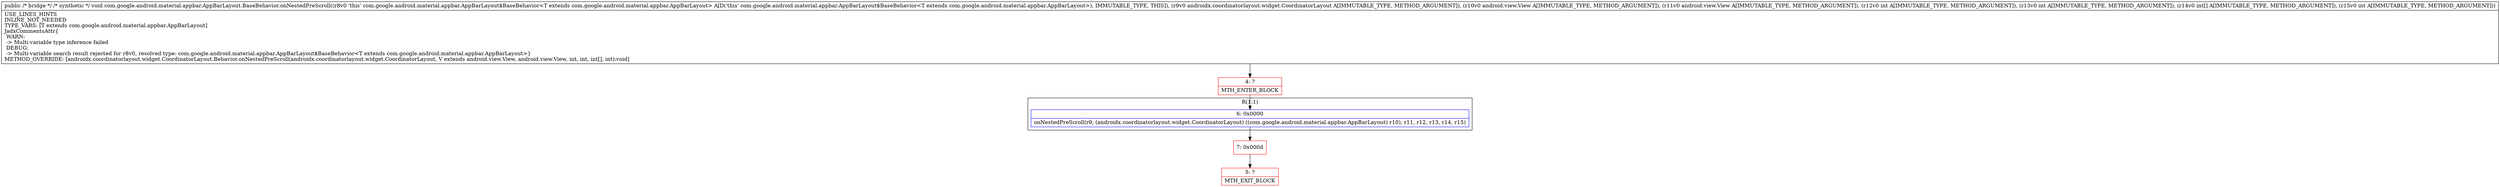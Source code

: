 digraph "CFG forcom.google.android.material.appbar.AppBarLayout.BaseBehavior.onNestedPreScroll(Landroidx\/coordinatorlayout\/widget\/CoordinatorLayout;Landroid\/view\/View;Landroid\/view\/View;II[II)V" {
subgraph cluster_Region_1209626040 {
label = "R(1:1)";
node [shape=record,color=blue];
Node_6 [shape=record,label="{6\:\ 0x0000|onNestedPreScroll(r9, (androidx.coordinatorlayout.widget.CoordinatorLayout) ((com.google.android.material.appbar.AppBarLayout) r10), r11, r12, r13, r14, r15)\l}"];
}
Node_4 [shape=record,color=red,label="{4\:\ ?|MTH_ENTER_BLOCK\l}"];
Node_7 [shape=record,color=red,label="{7\:\ 0x000d}"];
Node_5 [shape=record,color=red,label="{5\:\ ?|MTH_EXIT_BLOCK\l}"];
MethodNode[shape=record,label="{public \/* bridge *\/ \/* synthetic *\/ void com.google.android.material.appbar.AppBarLayout.BaseBehavior.onNestedPreScroll((r8v0 'this' com.google.android.material.appbar.AppBarLayout$BaseBehavior\<T extends com.google.android.material.appbar.AppBarLayout\> A[D('this' com.google.android.material.appbar.AppBarLayout$BaseBehavior\<T extends com.google.android.material.appbar.AppBarLayout\>), IMMUTABLE_TYPE, THIS]), (r9v0 androidx.coordinatorlayout.widget.CoordinatorLayout A[IMMUTABLE_TYPE, METHOD_ARGUMENT]), (r10v0 android.view.View A[IMMUTABLE_TYPE, METHOD_ARGUMENT]), (r11v0 android.view.View A[IMMUTABLE_TYPE, METHOD_ARGUMENT]), (r12v0 int A[IMMUTABLE_TYPE, METHOD_ARGUMENT]), (r13v0 int A[IMMUTABLE_TYPE, METHOD_ARGUMENT]), (r14v0 int[] A[IMMUTABLE_TYPE, METHOD_ARGUMENT]), (r15v0 int A[IMMUTABLE_TYPE, METHOD_ARGUMENT]))  | USE_LINES_HINTS\lINLINE_NOT_NEEDED\lTYPE_VARS: [T extends com.google.android.material.appbar.AppBarLayout]\lJadxCommentsAttr\{\l WARN: \l \-\> Multi\-variable type inference failed\l DEBUG: \l \-\> Multi\-variable search result rejected for r8v0, resolved type: com.google.android.material.appbar.AppBarLayout$BaseBehavior\<T extends com.google.android.material.appbar.AppBarLayout\>\}\lMETHOD_OVERRIDE: [androidx.coordinatorlayout.widget.CoordinatorLayout.Behavior.onNestedPreScroll(androidx.coordinatorlayout.widget.CoordinatorLayout, V extends android.view.View, android.view.View, int, int, int[], int):void]\l}"];
MethodNode -> Node_4;Node_6 -> Node_7;
Node_4 -> Node_6;
Node_7 -> Node_5;
}

